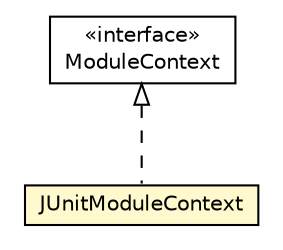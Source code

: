 #!/usr/local/bin/dot
#
# Class diagram 
# Generated by UMLGraph version R5_6-24-gf6e263 (http://www.umlgraph.org/)
#

digraph G {
	edge [fontname="Helvetica",fontsize=10,labelfontname="Helvetica",labelfontsize=10];
	node [fontname="Helvetica",fontsize=10,shape=plaintext];
	nodesep=0.25;
	ranksep=0.5;
	// org.universAAL.middleware.container.ModuleContext
	c4929259 [label=<<table title="org.universAAL.middleware.container.ModuleContext" border="0" cellborder="1" cellspacing="0" cellpadding="2" port="p" href="../ModuleContext.html">
		<tr><td><table border="0" cellspacing="0" cellpadding="1">
<tr><td align="center" balign="center"> &#171;interface&#187; </td></tr>
<tr><td align="center" balign="center"> ModuleContext </td></tr>
		</table></td></tr>
		</table>>, URL="../ModuleContext.html", fontname="Helvetica", fontcolor="black", fontsize=10.0];
	// org.universAAL.middleware.container.JUnit.JUnitModuleContext
	c4929263 [label=<<table title="org.universAAL.middleware.container.JUnit.JUnitModuleContext" border="0" cellborder="1" cellspacing="0" cellpadding="2" port="p" bgcolor="lemonChiffon" href="./JUnitModuleContext.html">
		<tr><td><table border="0" cellspacing="0" cellpadding="1">
<tr><td align="center" balign="center"> JUnitModuleContext </td></tr>
		</table></td></tr>
		</table>>, URL="./JUnitModuleContext.html", fontname="Helvetica", fontcolor="black", fontsize=10.0];
	//org.universAAL.middleware.container.JUnit.JUnitModuleContext implements org.universAAL.middleware.container.ModuleContext
	c4929259:p -> c4929263:p [dir=back,arrowtail=empty,style=dashed];
}

